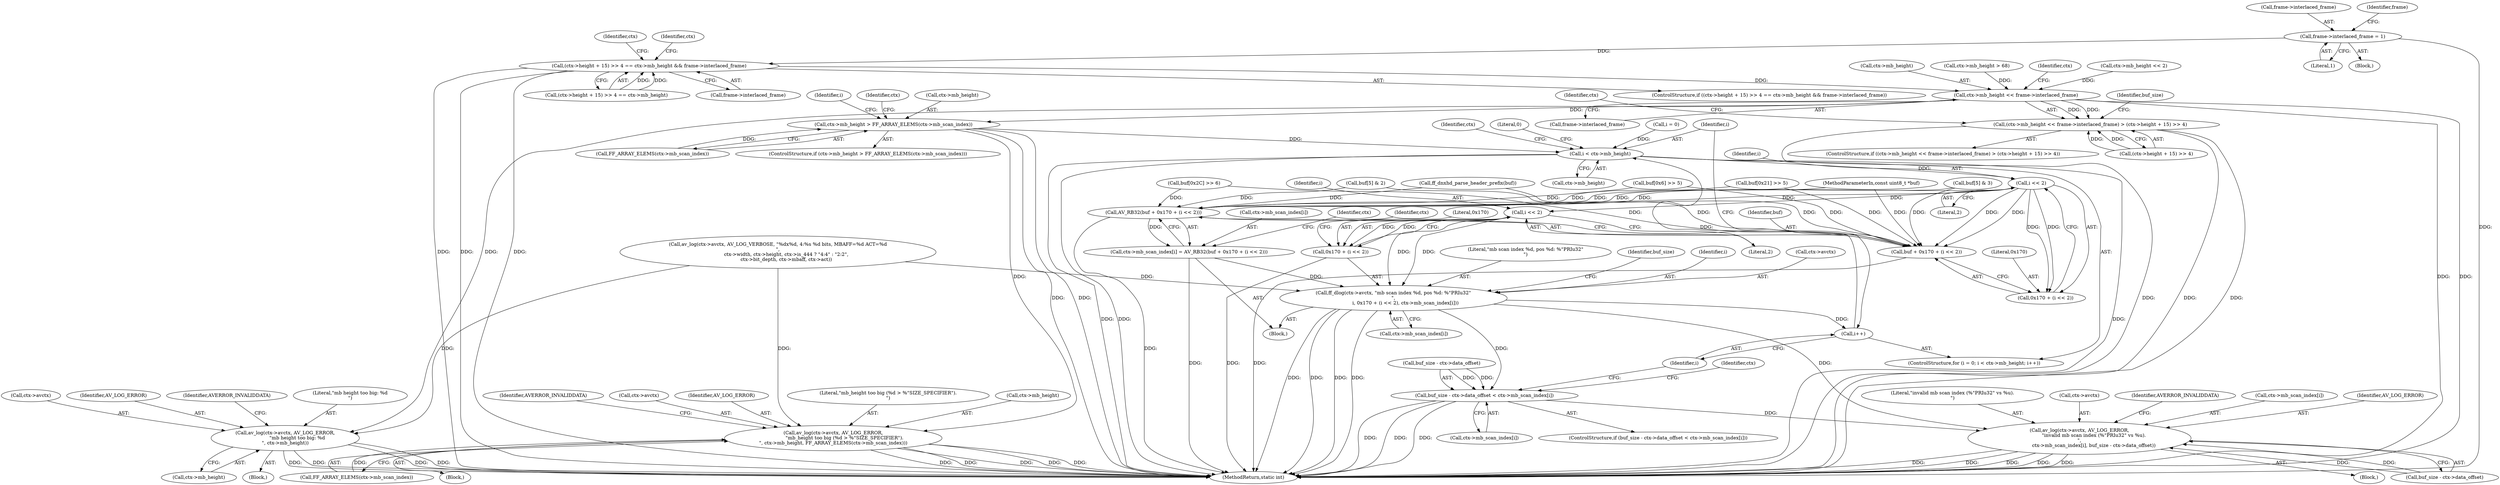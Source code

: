 digraph "0_FFmpeg_296debd213bd6dce7647cedd34eb64e5b94cdc92@pointer" {
"1000181" [label="(Call,frame->interlaced_frame = 1)"];
"1000623" [label="(Call,(ctx->height + 15) >> 4 == ctx->mb_height && frame->interlaced_frame)"];
"1000718" [label="(Call,ctx->mb_height << frame->interlaced_frame)"];
"1000717" [label="(Call,(ctx->mb_height << frame->interlaced_frame) > (ctx->height + 15) >> 4)"];
"1000733" [label="(Call,av_log(ctx->avctx, AV_LOG_ERROR,\n                \"mb height too big: %d\n\", ctx->mb_height))"];
"1000764" [label="(Call,ctx->mb_height > FF_ARRAY_ELEMS(ctx->mb_scan_index))"];
"1000773" [label="(Call,av_log(ctx->avctx, AV_LOG_ERROR,\n               \"mb_height too big (%d > %\"SIZE_SPECIFIER\").\n\", ctx->mb_height, FF_ARRAY_ELEMS(ctx->mb_scan_index)))"];
"1000792" [label="(Call,i < ctx->mb_height)"];
"1000811" [label="(Call,i << 2)"];
"1000806" [label="(Call,AV_RB32(buf + 0x170 + (i << 2)))"];
"1000800" [label="(Call,ctx->mb_scan_index[i] = AV_RB32(buf + 0x170 + (i << 2)))"];
"1000814" [label="(Call,ff_dlog(ctx->avctx, \"mb scan index %d, pos %d: %\"PRIu32\"\n\",\n                i, 0x170 + (i << 2), ctx->mb_scan_index[i]))"];
"1000797" [label="(Call,i++)"];
"1000831" [label="(Call,buf_size - ctx->data_offset < ctx->mb_scan_index[i])"];
"1000843" [label="(Call,av_log(ctx->avctx, AV_LOG_ERROR,\n                   \"invalid mb scan index (%\"PRIu32\" vs %u).\n\",\n                   ctx->mb_scan_index[i], buf_size - ctx->data_offset))"];
"1000807" [label="(Call,buf + 0x170 + (i << 2))"];
"1000809" [label="(Call,0x170 + (i << 2))"];
"1000822" [label="(Call,i << 2)"];
"1000820" [label="(Call,0x170 + (i << 2))"];
"1000624" [label="(Call,(ctx->height + 15) >> 4 == ctx->mb_height)"];
"1000244" [label="(Call,buf[0x21] >> 5)"];
"1000811" [label="(Call,i << 2)"];
"1000778" [label="(Literal,\"mb_height too big (%d > %\"SIZE_SPECIFIER\").\n\")"];
"1000640" [label="(Identifier,ctx)"];
"1000810" [label="(Literal,0x170)"];
"1000845" [label="(Identifier,ctx)"];
"1000818" [label="(Literal,\"mb scan index %d, pos %d: %\"PRIu32\"\n\")"];
"1000800" [label="(Call,ctx->mb_scan_index[i] = AV_RB32(buf + 0x170 + (i << 2)))"];
"1000782" [label="(Call,FF_ARRAY_ELEMS(ctx->mb_scan_index))"];
"1000813" [label="(Literal,2)"];
"1000812" [label="(Identifier,i)"];
"1000104" [label="(MethodParameterIn,const uint8_t *buf)"];
"1000831" [label="(Call,buf_size - ctx->data_offset < ctx->mb_scan_index[i])"];
"1000746" [label="(Identifier,buf_size)"];
"1000794" [label="(Call,ctx->mb_height)"];
"1000824" [label="(Literal,2)"];
"1000809" [label="(Call,0x170 + (i << 2))"];
"1000719" [label="(Call,ctx->mb_height)"];
"1000821" [label="(Literal,0x170)"];
"1000790" [label="(Identifier,i)"];
"1000789" [label="(Call,i = 0)"];
"1000166" [label="(Call,buf[5] & 2)"];
"1000722" [label="(Call,frame->interlaced_frame)"];
"1000181" [label="(Call,frame->interlaced_frame = 1)"];
"1000808" [label="(Identifier,buf)"];
"1000182" [label="(Call,frame->interlaced_frame)"];
"1000825" [label="(Call,ctx->mb_scan_index[i])"];
"1000833" [label="(Identifier,buf_size)"];
"1000848" [label="(Literal,\"invalid mb scan index (%\"PRIu32\" vs %u).\n\")"];
"1000863" [label="(MethodReturn,static int)"];
"1000779" [label="(Call,ctx->mb_height)"];
"1000844" [label="(Call,ctx->avctx)"];
"1000820" [label="(Call,0x170 + (i << 2))"];
"1000772" [label="(Block,)"];
"1000135" [label="(Call,ff_dnxhd_parse_header_prefix(buf))"];
"1000787" [label="(Identifier,AVERROR_INVALIDDATA)"];
"1000801" [label="(Call,ctx->mb_scan_index[i])"];
"1000774" [label="(Call,ctx->avctx)"];
"1000185" [label="(Literal,1)"];
"1000764" [label="(Call,ctx->mb_height > FF_ARRAY_ELEMS(ctx->mb_scan_index))"];
"1000798" [label="(Identifier,i)"];
"1000717" [label="(Call,(ctx->mb_height << frame->interlaced_frame) > (ctx->height + 15) >> 4)"];
"1000768" [label="(Call,FF_ARRAY_ELEMS(ctx->mb_scan_index))"];
"1000827" [label="(Identifier,ctx)"];
"1000739" [label="(Call,ctx->mb_height)"];
"1000725" [label="(Call,(ctx->height + 15) >> 4)"];
"1000823" [label="(Identifier,i)"];
"1000792" [label="(Call,i < ctx->mb_height)"];
"1000171" [label="(Block,)"];
"1000188" [label="(Identifier,frame)"];
"1000735" [label="(Identifier,ctx)"];
"1000775" [label="(Identifier,ctx)"];
"1000635" [label="(Call,frame->interlaced_frame)"];
"1000694" [label="(Call,ctx->mb_height > 68)"];
"1000832" [label="(Call,buf_size - ctx->data_offset)"];
"1000860" [label="(Identifier,AVERROR_INVALIDDATA)"];
"1000737" [label="(Identifier,AV_LOG_ERROR)"];
"1000843" [label="(Call,av_log(ctx->avctx, AV_LOG_ERROR,\n                   \"invalid mb scan index (%\"PRIu32\" vs %u).\n\",\n                   ctx->mb_scan_index[i], buf_size - ctx->data_offset))"];
"1000793" [label="(Identifier,i)"];
"1000797" [label="(Call,i++)"];
"1000837" [label="(Call,ctx->mb_scan_index[i])"];
"1000645" [label="(Identifier,ctx)"];
"1000819" [label="(Identifier,i)"];
"1000718" [label="(Call,ctx->mb_height << frame->interlaced_frame)"];
"1000849" [label="(Call,ctx->mb_scan_index[i])"];
"1000623" [label="(Call,(ctx->height + 15) >> 4 == ctx->mb_height && frame->interlaced_frame)"];
"1000815" [label="(Call,ctx->avctx)"];
"1000816" [label="(Identifier,ctx)"];
"1000738" [label="(Literal,\"mb height too big: %d\n\")"];
"1000777" [label="(Identifier,AV_LOG_ERROR)"];
"1000622" [label="(ControlStructure,if ((ctx->height + 15) >> 4 == ctx->mb_height && frame->interlaced_frame))"];
"1000847" [label="(Identifier,AV_LOG_ERROR)"];
"1000807" [label="(Call,buf + 0x170 + (i << 2))"];
"1000803" [label="(Identifier,ctx)"];
"1000733" [label="(Call,av_log(ctx->avctx, AV_LOG_ERROR,\n                \"mb height too big: %d\n\", ctx->mb_height))"];
"1000221" [label="(Call,buf[0x6] >> 5)"];
"1000728" [label="(Identifier,ctx)"];
"1000734" [label="(Call,ctx->avctx)"];
"1000806" [label="(Call,AV_RB32(buf + 0x170 + (i << 2)))"];
"1000716" [label="(ControlStructure,if ((ctx->mb_height << frame->interlaced_frame) > (ctx->height + 15) >> 4))"];
"1000788" [label="(ControlStructure,for (i = 0; i < ctx->mb_height; i++))"];
"1000643" [label="(Call,av_log(ctx->avctx, AV_LOG_VERBOSE, \"%dx%d, 4:%s %d bits, MBAFF=%d ACT=%d\n\",\n           ctx->width, ctx->height, ctx->is_444 ? \"4:4\" : \"2:2\",\n           ctx->bit_depth, ctx->mbaff, ctx->act))"];
"1000763" [label="(ControlStructure,if (ctx->mb_height > FF_ARRAY_ELEMS(ctx->mb_scan_index)))"];
"1000814" [label="(Call,ff_dlog(ctx->avctx, \"mb scan index %d, pos %d: %\"PRIu32\"\n\",\n                i, 0x170 + (i << 2), ctx->mb_scan_index[i]))"];
"1000743" [label="(Identifier,AVERROR_INVALIDDATA)"];
"1000862" [label="(Literal,0)"];
"1000201" [label="(Call,buf[5] & 3)"];
"1000732" [label="(Block,)"];
"1000842" [label="(Block,)"];
"1000773" [label="(Call,av_log(ctx->avctx, AV_LOG_ERROR,\n               \"mb_height too big (%d > %\"SIZE_SPECIFIER\").\n\", ctx->mb_height, FF_ARRAY_ELEMS(ctx->mb_scan_index)))"];
"1000799" [label="(Block,)"];
"1000686" [label="(Call,ctx->mb_height << 2)"];
"1000830" [label="(ControlStructure,if (buf_size - ctx->data_offset < ctx->mb_scan_index[i]))"];
"1000822" [label="(Call,i << 2)"];
"1000765" [label="(Call,ctx->mb_height)"];
"1000362" [label="(Call,buf[0x2C] >> 6)"];
"1000854" [label="(Call,buf_size - ctx->data_offset)"];
"1000181" -> "1000171"  [label="AST: "];
"1000181" -> "1000185"  [label="CFG: "];
"1000182" -> "1000181"  [label="AST: "];
"1000185" -> "1000181"  [label="AST: "];
"1000188" -> "1000181"  [label="CFG: "];
"1000181" -> "1000863"  [label="DDG: "];
"1000181" -> "1000623"  [label="DDG: "];
"1000623" -> "1000622"  [label="AST: "];
"1000623" -> "1000624"  [label="CFG: "];
"1000623" -> "1000635"  [label="CFG: "];
"1000624" -> "1000623"  [label="AST: "];
"1000635" -> "1000623"  [label="AST: "];
"1000640" -> "1000623"  [label="CFG: "];
"1000645" -> "1000623"  [label="CFG: "];
"1000623" -> "1000863"  [label="DDG: "];
"1000623" -> "1000863"  [label="DDG: "];
"1000623" -> "1000863"  [label="DDG: "];
"1000624" -> "1000623"  [label="DDG: "];
"1000624" -> "1000623"  [label="DDG: "];
"1000623" -> "1000718"  [label="DDG: "];
"1000718" -> "1000717"  [label="AST: "];
"1000718" -> "1000722"  [label="CFG: "];
"1000719" -> "1000718"  [label="AST: "];
"1000722" -> "1000718"  [label="AST: "];
"1000728" -> "1000718"  [label="CFG: "];
"1000718" -> "1000863"  [label="DDG: "];
"1000718" -> "1000863"  [label="DDG: "];
"1000718" -> "1000717"  [label="DDG: "];
"1000718" -> "1000717"  [label="DDG: "];
"1000694" -> "1000718"  [label="DDG: "];
"1000686" -> "1000718"  [label="DDG: "];
"1000718" -> "1000733"  [label="DDG: "];
"1000718" -> "1000764"  [label="DDG: "];
"1000717" -> "1000716"  [label="AST: "];
"1000717" -> "1000725"  [label="CFG: "];
"1000725" -> "1000717"  [label="AST: "];
"1000735" -> "1000717"  [label="CFG: "];
"1000746" -> "1000717"  [label="CFG: "];
"1000717" -> "1000863"  [label="DDG: "];
"1000717" -> "1000863"  [label="DDG: "];
"1000717" -> "1000863"  [label="DDG: "];
"1000725" -> "1000717"  [label="DDG: "];
"1000725" -> "1000717"  [label="DDG: "];
"1000733" -> "1000732"  [label="AST: "];
"1000733" -> "1000739"  [label="CFG: "];
"1000734" -> "1000733"  [label="AST: "];
"1000737" -> "1000733"  [label="AST: "];
"1000738" -> "1000733"  [label="AST: "];
"1000739" -> "1000733"  [label="AST: "];
"1000743" -> "1000733"  [label="CFG: "];
"1000733" -> "1000863"  [label="DDG: "];
"1000733" -> "1000863"  [label="DDG: "];
"1000733" -> "1000863"  [label="DDG: "];
"1000733" -> "1000863"  [label="DDG: "];
"1000643" -> "1000733"  [label="DDG: "];
"1000764" -> "1000763"  [label="AST: "];
"1000764" -> "1000768"  [label="CFG: "];
"1000765" -> "1000764"  [label="AST: "];
"1000768" -> "1000764"  [label="AST: "];
"1000775" -> "1000764"  [label="CFG: "];
"1000790" -> "1000764"  [label="CFG: "];
"1000764" -> "1000863"  [label="DDG: "];
"1000764" -> "1000863"  [label="DDG: "];
"1000768" -> "1000764"  [label="DDG: "];
"1000764" -> "1000773"  [label="DDG: "];
"1000764" -> "1000792"  [label="DDG: "];
"1000773" -> "1000772"  [label="AST: "];
"1000773" -> "1000782"  [label="CFG: "];
"1000774" -> "1000773"  [label="AST: "];
"1000777" -> "1000773"  [label="AST: "];
"1000778" -> "1000773"  [label="AST: "];
"1000779" -> "1000773"  [label="AST: "];
"1000782" -> "1000773"  [label="AST: "];
"1000787" -> "1000773"  [label="CFG: "];
"1000773" -> "1000863"  [label="DDG: "];
"1000773" -> "1000863"  [label="DDG: "];
"1000773" -> "1000863"  [label="DDG: "];
"1000773" -> "1000863"  [label="DDG: "];
"1000773" -> "1000863"  [label="DDG: "];
"1000643" -> "1000773"  [label="DDG: "];
"1000782" -> "1000773"  [label="DDG: "];
"1000792" -> "1000788"  [label="AST: "];
"1000792" -> "1000794"  [label="CFG: "];
"1000793" -> "1000792"  [label="AST: "];
"1000794" -> "1000792"  [label="AST: "];
"1000803" -> "1000792"  [label="CFG: "];
"1000862" -> "1000792"  [label="CFG: "];
"1000792" -> "1000863"  [label="DDG: "];
"1000792" -> "1000863"  [label="DDG: "];
"1000792" -> "1000863"  [label="DDG: "];
"1000789" -> "1000792"  [label="DDG: "];
"1000797" -> "1000792"  [label="DDG: "];
"1000792" -> "1000811"  [label="DDG: "];
"1000811" -> "1000809"  [label="AST: "];
"1000811" -> "1000813"  [label="CFG: "];
"1000812" -> "1000811"  [label="AST: "];
"1000813" -> "1000811"  [label="AST: "];
"1000809" -> "1000811"  [label="CFG: "];
"1000811" -> "1000806"  [label="DDG: "];
"1000811" -> "1000806"  [label="DDG: "];
"1000811" -> "1000807"  [label="DDG: "];
"1000811" -> "1000807"  [label="DDG: "];
"1000811" -> "1000809"  [label="DDG: "];
"1000811" -> "1000809"  [label="DDG: "];
"1000811" -> "1000822"  [label="DDG: "];
"1000806" -> "1000800"  [label="AST: "];
"1000806" -> "1000807"  [label="CFG: "];
"1000807" -> "1000806"  [label="AST: "];
"1000800" -> "1000806"  [label="CFG: "];
"1000806" -> "1000863"  [label="DDG: "];
"1000806" -> "1000800"  [label="DDG: "];
"1000166" -> "1000806"  [label="DDG: "];
"1000221" -> "1000806"  [label="DDG: "];
"1000244" -> "1000806"  [label="DDG: "];
"1000362" -> "1000806"  [label="DDG: "];
"1000201" -> "1000806"  [label="DDG: "];
"1000104" -> "1000806"  [label="DDG: "];
"1000135" -> "1000806"  [label="DDG: "];
"1000800" -> "1000799"  [label="AST: "];
"1000801" -> "1000800"  [label="AST: "];
"1000816" -> "1000800"  [label="CFG: "];
"1000800" -> "1000863"  [label="DDG: "];
"1000800" -> "1000814"  [label="DDG: "];
"1000814" -> "1000799"  [label="AST: "];
"1000814" -> "1000825"  [label="CFG: "];
"1000815" -> "1000814"  [label="AST: "];
"1000818" -> "1000814"  [label="AST: "];
"1000819" -> "1000814"  [label="AST: "];
"1000820" -> "1000814"  [label="AST: "];
"1000825" -> "1000814"  [label="AST: "];
"1000833" -> "1000814"  [label="CFG: "];
"1000814" -> "1000863"  [label="DDG: "];
"1000814" -> "1000863"  [label="DDG: "];
"1000814" -> "1000863"  [label="DDG: "];
"1000814" -> "1000863"  [label="DDG: "];
"1000814" -> "1000797"  [label="DDG: "];
"1000643" -> "1000814"  [label="DDG: "];
"1000822" -> "1000814"  [label="DDG: "];
"1000822" -> "1000814"  [label="DDG: "];
"1000814" -> "1000831"  [label="DDG: "];
"1000814" -> "1000843"  [label="DDG: "];
"1000797" -> "1000788"  [label="AST: "];
"1000797" -> "1000798"  [label="CFG: "];
"1000798" -> "1000797"  [label="AST: "];
"1000793" -> "1000797"  [label="CFG: "];
"1000831" -> "1000830"  [label="AST: "];
"1000831" -> "1000837"  [label="CFG: "];
"1000832" -> "1000831"  [label="AST: "];
"1000837" -> "1000831"  [label="AST: "];
"1000845" -> "1000831"  [label="CFG: "];
"1000798" -> "1000831"  [label="CFG: "];
"1000831" -> "1000863"  [label="DDG: "];
"1000831" -> "1000863"  [label="DDG: "];
"1000831" -> "1000863"  [label="DDG: "];
"1000832" -> "1000831"  [label="DDG: "];
"1000832" -> "1000831"  [label="DDG: "];
"1000831" -> "1000843"  [label="DDG: "];
"1000843" -> "1000842"  [label="AST: "];
"1000843" -> "1000854"  [label="CFG: "];
"1000844" -> "1000843"  [label="AST: "];
"1000847" -> "1000843"  [label="AST: "];
"1000848" -> "1000843"  [label="AST: "];
"1000849" -> "1000843"  [label="AST: "];
"1000854" -> "1000843"  [label="AST: "];
"1000860" -> "1000843"  [label="CFG: "];
"1000843" -> "1000863"  [label="DDG: "];
"1000843" -> "1000863"  [label="DDG: "];
"1000843" -> "1000863"  [label="DDG: "];
"1000843" -> "1000863"  [label="DDG: "];
"1000843" -> "1000863"  [label="DDG: "];
"1000854" -> "1000843"  [label="DDG: "];
"1000854" -> "1000843"  [label="DDG: "];
"1000807" -> "1000809"  [label="CFG: "];
"1000808" -> "1000807"  [label="AST: "];
"1000809" -> "1000807"  [label="AST: "];
"1000807" -> "1000863"  [label="DDG: "];
"1000166" -> "1000807"  [label="DDG: "];
"1000221" -> "1000807"  [label="DDG: "];
"1000244" -> "1000807"  [label="DDG: "];
"1000362" -> "1000807"  [label="DDG: "];
"1000201" -> "1000807"  [label="DDG: "];
"1000104" -> "1000807"  [label="DDG: "];
"1000135" -> "1000807"  [label="DDG: "];
"1000810" -> "1000809"  [label="AST: "];
"1000822" -> "1000820"  [label="AST: "];
"1000822" -> "1000824"  [label="CFG: "];
"1000823" -> "1000822"  [label="AST: "];
"1000824" -> "1000822"  [label="AST: "];
"1000820" -> "1000822"  [label="CFG: "];
"1000822" -> "1000820"  [label="DDG: "];
"1000822" -> "1000820"  [label="DDG: "];
"1000821" -> "1000820"  [label="AST: "];
"1000827" -> "1000820"  [label="CFG: "];
"1000820" -> "1000863"  [label="DDG: "];
}
